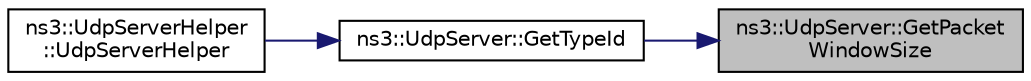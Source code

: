 digraph "ns3::UdpServer::GetPacketWindowSize"
{
 // LATEX_PDF_SIZE
  edge [fontname="Helvetica",fontsize="10",labelfontname="Helvetica",labelfontsize="10"];
  node [fontname="Helvetica",fontsize="10",shape=record];
  rankdir="RL";
  Node1 [label="ns3::UdpServer::GetPacket\lWindowSize",height=0.2,width=0.4,color="black", fillcolor="grey75", style="filled", fontcolor="black",tooltip="Returns the size of the window used for checking loss."];
  Node1 -> Node2 [dir="back",color="midnightblue",fontsize="10",style="solid",fontname="Helvetica"];
  Node2 [label="ns3::UdpServer::GetTypeId",height=0.2,width=0.4,color="black", fillcolor="white", style="filled",URL="$classns3_1_1_udp_server.html#a61864021612e37496fa36d5574934ad0",tooltip="Get the type ID."];
  Node2 -> Node3 [dir="back",color="midnightblue",fontsize="10",style="solid",fontname="Helvetica"];
  Node3 [label="ns3::UdpServerHelper\l::UdpServerHelper",height=0.2,width=0.4,color="black", fillcolor="white", style="filled",URL="$classns3_1_1_udp_server_helper.html#aa6f2a10cd60a85222bfc45877a55723f",tooltip="Create UdpServerHelper which will make life easier for people trying to set up simulations with udp-c..."];
}
